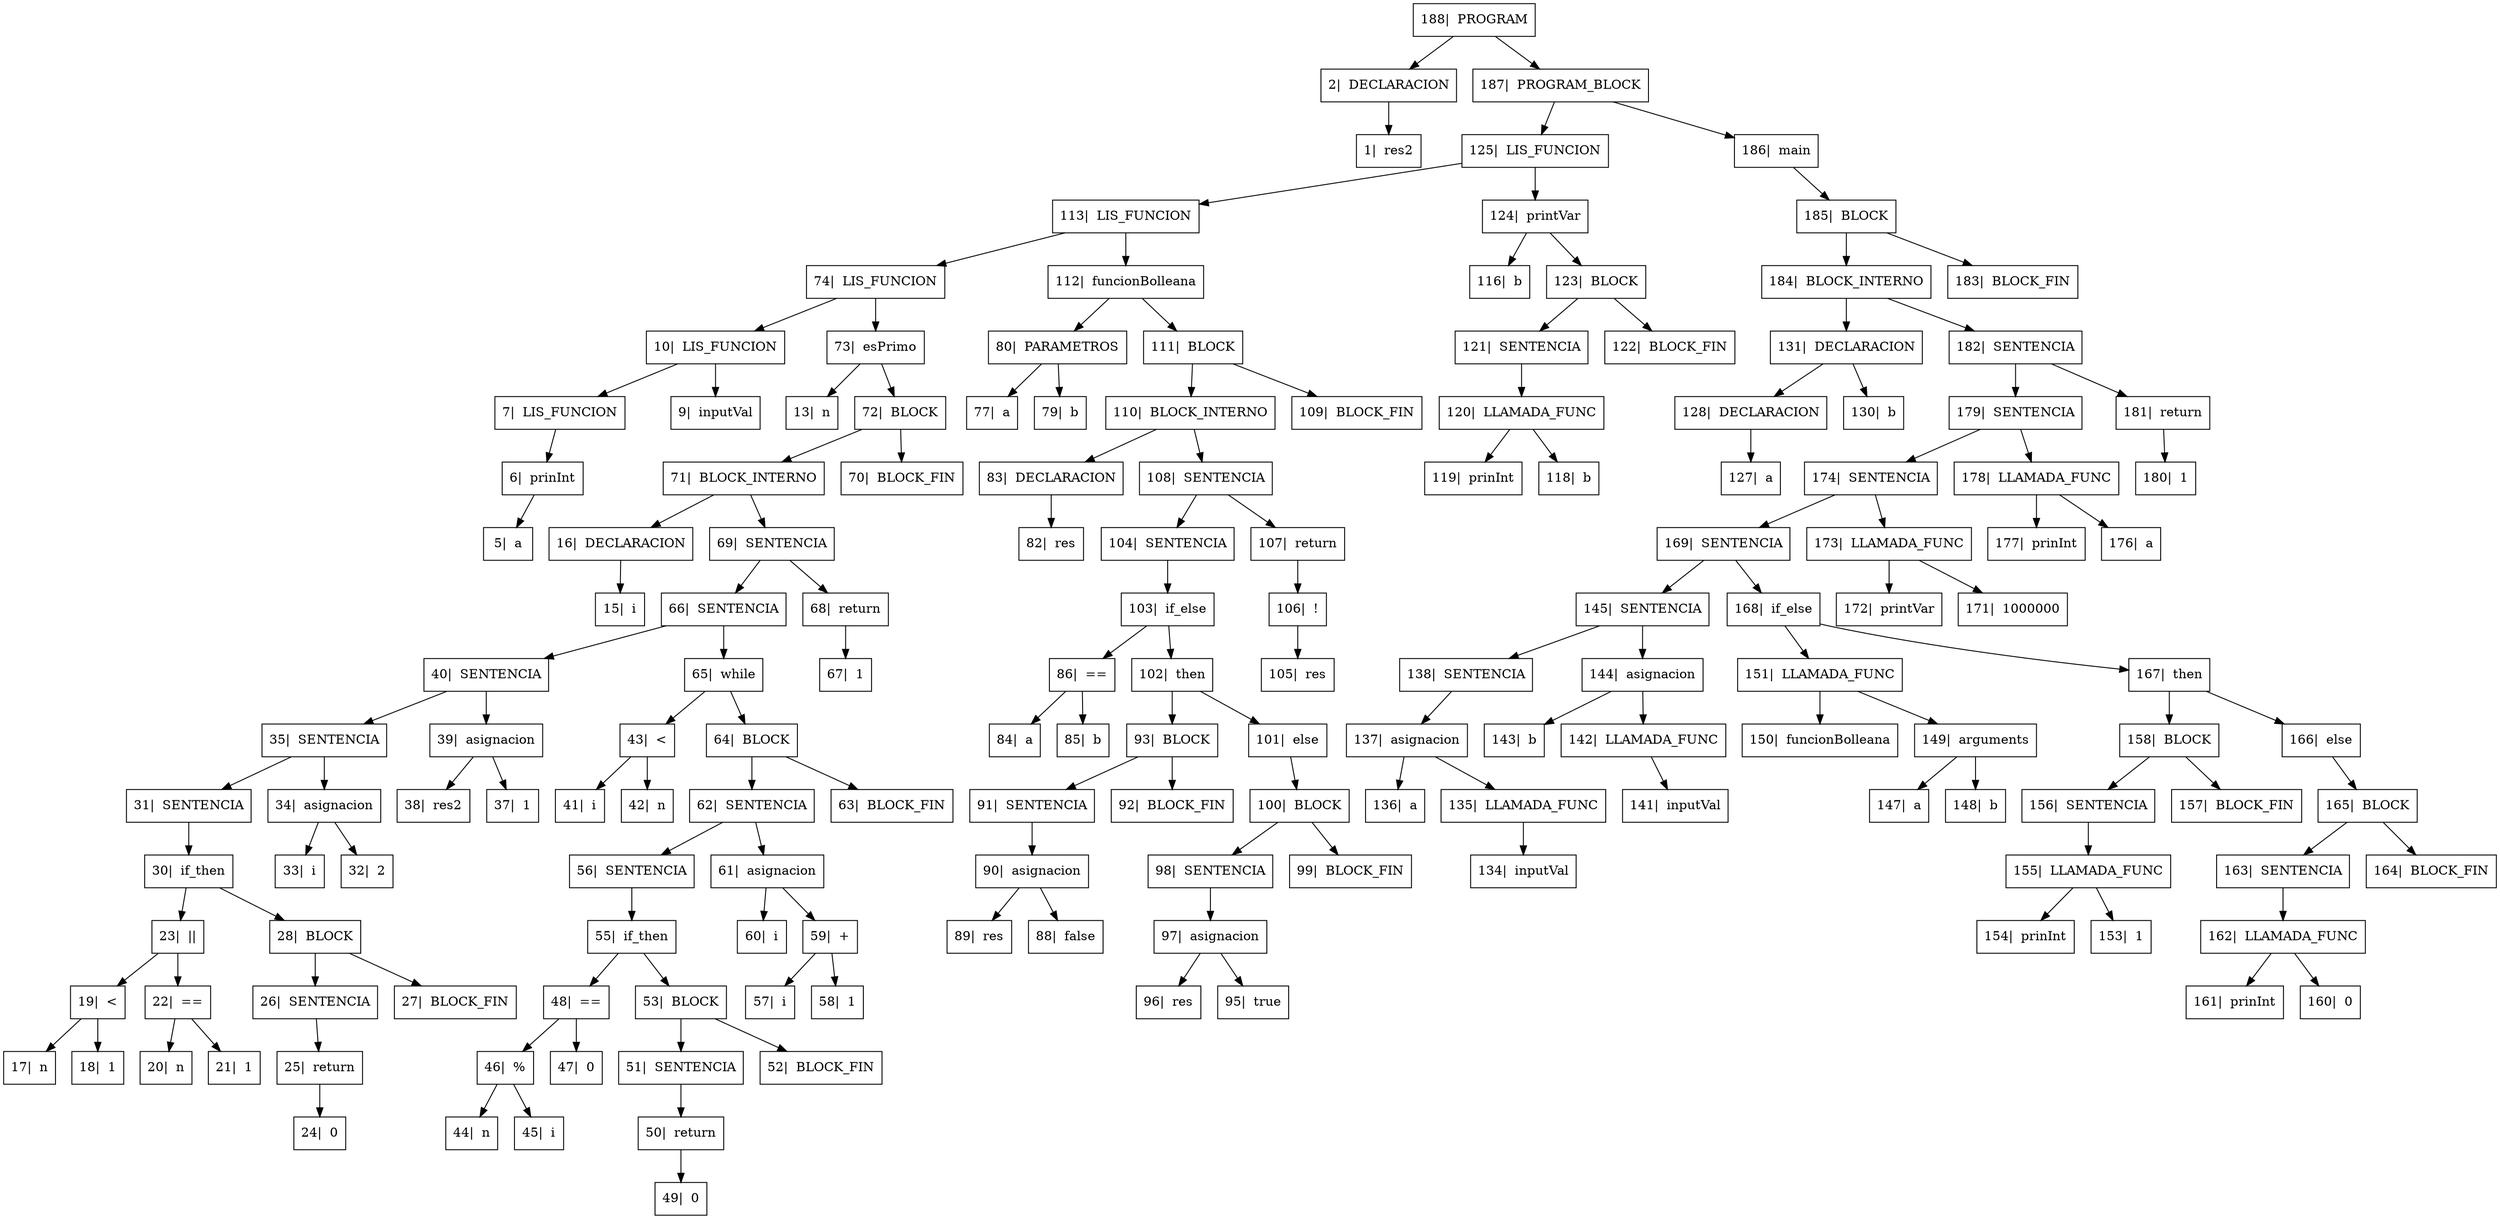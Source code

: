 digraph{

rankdir=TB;

node[shape=box];
"188|  PROGRAM" -> "2|  DECLARACION", "187|  PROGRAM_BLOCK";
"2|  DECLARACION" -> "1|  res2" ;
"187|  PROGRAM_BLOCK" -> "125|  LIS_FUNCION", "186|  main";
"125|  LIS_FUNCION" -> "113|  LIS_FUNCION", "124|  printVar";
"113|  LIS_FUNCION" -> "74|  LIS_FUNCION", "112|  funcionBolleana";
"74|  LIS_FUNCION" -> "10|  LIS_FUNCION", "73|  esPrimo";
"10|  LIS_FUNCION" -> "7|  LIS_FUNCION", "9|  inputVal";
"7|  LIS_FUNCION" -> "6|  prinInt" ;
"6|  prinInt" -> "5|  a" ;
"73|  esPrimo" -> "13|  n", "72|  BLOCK";
"72|  BLOCK" -> "71|  BLOCK_INTERNO", "70|  BLOCK_FIN";
"71|  BLOCK_INTERNO" -> "16|  DECLARACION", "69|  SENTENCIA";
"16|  DECLARACION" -> "15|  i" ;
"69|  SENTENCIA" -> "66|  SENTENCIA", "68|  return";
"66|  SENTENCIA" -> "40|  SENTENCIA", "65|  while";
"40|  SENTENCIA" -> "35|  SENTENCIA", "39|  asignacion";
"35|  SENTENCIA" -> "31|  SENTENCIA", "34|  asignacion";
"31|  SENTENCIA" -> "30|  if_then" ;
"30|  if_then" -> "23|  ||", "28|  BLOCK";
"23|  ||" -> "19|  <", "22|  ==";
"19|  <" -> "17|  n", "18|  1";
"22|  ==" -> "20|  n", "21|  1";
"28|  BLOCK" -> "26|  SENTENCIA", "27|  BLOCK_FIN";
"26|  SENTENCIA" -> "25|  return" ;
"25|  return" -> "24|  0" ;
"34|  asignacion" -> "33|  i", "32|  2";
"39|  asignacion" -> "38|  res2", "37|  1";
"65|  while" -> "43|  <", "64|  BLOCK";
"43|  <" -> "41|  i", "42|  n";
"64|  BLOCK" -> "62|  SENTENCIA", "63|  BLOCK_FIN";
"62|  SENTENCIA" -> "56|  SENTENCIA", "61|  asignacion";
"56|  SENTENCIA" -> "55|  if_then" ;
"55|  if_then" -> "48|  ==", "53|  BLOCK";
"48|  ==" -> "46|  %", "47|  0";
"46|  %" -> "44|  n", "45|  i";
"53|  BLOCK" -> "51|  SENTENCIA", "52|  BLOCK_FIN";
"51|  SENTENCIA" -> "50|  return" ;
"50|  return" -> "49|  0" ;
"61|  asignacion" -> "60|  i", "59|  +";
"59|  +" -> "57|  i", "58|  1";
"68|  return" -> "67|  1" ;
"112|  funcionBolleana" -> "80|  PARAMETROS", "111|  BLOCK";
"80|  PARAMETROS" -> "77|  a", "79|  b";
"111|  BLOCK" -> "110|  BLOCK_INTERNO", "109|  BLOCK_FIN";
"110|  BLOCK_INTERNO" -> "83|  DECLARACION", "108|  SENTENCIA";
"83|  DECLARACION" -> "82|  res" ;
"108|  SENTENCIA" -> "104|  SENTENCIA", "107|  return";
"104|  SENTENCIA" -> "103|  if_else" ;
"103|  if_else" -> "86|  ==", "102|  then";
"86|  ==" -> "84|  a", "85|  b";
"102|  then" -> "93|  BLOCK", "101|  else";
"93|  BLOCK" -> "91|  SENTENCIA", "92|  BLOCK_FIN";
"91|  SENTENCIA" -> "90|  asignacion" ;
"90|  asignacion" -> "89|  res", "88|  false";
"101|  else" -> "100|  BLOCK" ;
"100|  BLOCK" -> "98|  SENTENCIA", "99|  BLOCK_FIN";
"98|  SENTENCIA" -> "97|  asignacion" ;
"97|  asignacion" -> "96|  res", "95|  true";
"107|  return" -> "106|  !" ;
"106|  !" -> "105|  res" ;
"124|  printVar" -> "116|  b", "123|  BLOCK";
"123|  BLOCK" -> "121|  SENTENCIA", "122|  BLOCK_FIN";
"121|  SENTENCIA" -> "120|  LLAMADA_FUNC" ;
"120|  LLAMADA_FUNC" -> "119|  prinInt", "118|  b";
"186|  main" -> "185|  BLOCK" ;
"185|  BLOCK" -> "184|  BLOCK_INTERNO", "183|  BLOCK_FIN";
"184|  BLOCK_INTERNO" -> "131|  DECLARACION", "182|  SENTENCIA";
"131|  DECLARACION" -> "128|  DECLARACION", "130|  b";
"128|  DECLARACION" -> "127|  a" ;
"182|  SENTENCIA" -> "179|  SENTENCIA", "181|  return";
"179|  SENTENCIA" -> "174|  SENTENCIA", "178|  LLAMADA_FUNC";
"174|  SENTENCIA" -> "169|  SENTENCIA", "173|  LLAMADA_FUNC";
"169|  SENTENCIA" -> "145|  SENTENCIA", "168|  if_else";
"145|  SENTENCIA" -> "138|  SENTENCIA", "144|  asignacion";
"138|  SENTENCIA" -> "137|  asignacion" ;
"137|  asignacion" -> "136|  a", "135|  LLAMADA_FUNC";
"135|  LLAMADA_FUNC" -> "134|  inputVal" ;
"144|  asignacion" -> "143|  b", "142|  LLAMADA_FUNC";
"142|  LLAMADA_FUNC" -> "141|  inputVal" ;
"168|  if_else" -> "151|  LLAMADA_FUNC", "167|  then";
"151|  LLAMADA_FUNC" -> "150|  funcionBolleana", "149|  arguments";
"149|  arguments" -> "147|  a", "148|  b";
"167|  then" -> "158|  BLOCK", "166|  else";
"158|  BLOCK" -> "156|  SENTENCIA", "157|  BLOCK_FIN";
"156|  SENTENCIA" -> "155|  LLAMADA_FUNC" ;
"155|  LLAMADA_FUNC" -> "154|  prinInt", "153|  1";
"166|  else" -> "165|  BLOCK" ;
"165|  BLOCK" -> "163|  SENTENCIA", "164|  BLOCK_FIN";
"163|  SENTENCIA" -> "162|  LLAMADA_FUNC" ;
"162|  LLAMADA_FUNC" -> "161|  prinInt", "160|  0";
"173|  LLAMADA_FUNC" -> "172|  printVar", "171|  1000000";
"178|  LLAMADA_FUNC" -> "177|  prinInt", "176|  a";
"181|  return" -> "180|  1" ;
}

